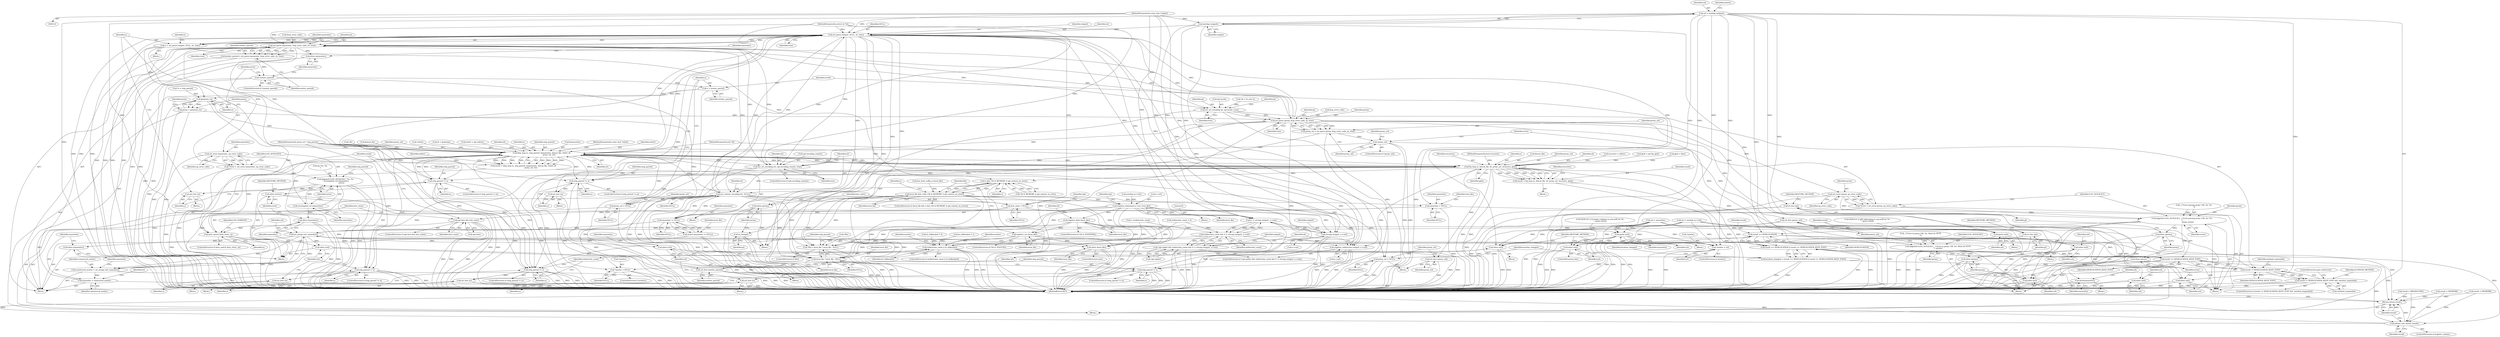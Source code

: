 digraph "1_savannah_e996e322ffd42aaa051602da182d03178d0f13e1_0@API" {
"1000176" [label="(Call,url = xstrdup (origurl))"];
"1000178" [label="(Call,xstrdup (origurl))"];
"1000116" [label="(MethodParameterIn,const char *origurl)"];
"1000258" [label="(Call,xfree (url))"];
"1000293" [label="(Call,xfree (url))"];
"1000410" [label="(Call,uri_merge (url, mynewloc))"];
"1000408" [label="(Call,construced_newloc = uri_merge (url, mynewloc))"];
"1000415" [label="(Call,mynewloc = construced_newloc)"];
"1000444" [label="(Call,url_parse (mynewloc, &up_error_code, iri, true))"];
"1000223" [label="(Call,set_uri_encoding (pi, opt.locale, true))"];
"1000236" [label="(Call,url_parse (proxy, &up_error_code, pi, true))"];
"1000234" [label="(Call,proxy_url = url_parse (proxy, &up_error_code, pi, true))"];
"1000243" [label="(Call,!proxy_url)"];
"1000291" [label="(Call,url_free (proxy_url))"];
"1000330" [label="(Call,http_loop (u, orig_parsed, &mynewloc, &local_file, refurl, dt,\n                          proxy_url, iri))"];
"1000328" [label="(Call,result = http_loop (u, orig_parsed, &mynewloc, &local_file, refurl, dt,\n                          proxy_url, iri))"];
"1000361" [label="(Call,ftp_loop (u, &local_file, dt, proxy_url, recursive, glob))"];
"1000359" [label="(Call,result = ftp_loop (u, &local_file, dt, proxy_url, recursive, glob))"];
"1000391" [label="(Call,result == NEWLOCATION)"];
"1000390" [label="(Call,result == NEWLOCATION || result == NEWLOCATION_KEEP_POST)"];
"1000388" [label="(Call,location_changed = (result == NEWLOCATION || result == NEWLOCATION_KEEP_POST))"];
"1000394" [label="(Call,result == NEWLOCATION_KEEP_POST)"];
"1000539" [label="(Call,result != NEWLOCATION_KEEP_POST)"];
"1000538" [label="(Call,result != NEWLOCATION_KEEP_POST && !method_suspended)"];
"1000706" [label="(Call,inform_exit_status (result))"];
"1000708" [label="(Return,return result;)"];
"1000383" [label="(Call,url_free (proxy_url))"];
"1000467" [label="(Call,orig_parsed != u)"];
"1000471" [label="(Call,url_free (u))"];
"1000507" [label="(Call,orig_parsed != u)"];
"1000511" [label="(Call,url_free (u))"];
"1000528" [label="(Call,orig_parsed != u)"];
"1000532" [label="(Call,url_free (u))"];
"1000567" [label="(Call,orig_parsed != u)"];
"1000571" [label="(Call,url_free (u))"];
"1000672" [label="(Call,orig_parsed != u)"];
"1000676" [label="(Call,url_free (u))"];
"1000609" [label="(Call,u && (*dt & RETROKF || opt.content_on_error))"];
"1000607" [label="(Call,local_file && u && (*dt & RETROKF || opt.content_on_error))"];
"1000620" [label="(Call,register_download (u->url, local_file))"];
"1000633" [label="(Call,0 != strcmp (origurl, u->url))"];
"1000631" [label="(Call,redirection_count && 0 != strcmp (origurl, u->url))"];
"1000626" [label="(Call,!opt.spider && redirection_count && 0 != strcmp (origurl, u->url))"];
"1000679" [label="(Call,redirection_count || iri_fallbacked)"];
"1000635" [label="(Call,strcmp (origurl, u->url))"];
"1000640" [label="(Call,register_redirection (origurl, u->url))"];
"1000650" [label="(Call,register_html (local_file))"];
"1000657" [label="(Call,register_css (local_file))"];
"1000661" [label="(Call,*file = local_file ? local_file : NULL)"];
"1000664" [label="(Call,local_file ? local_file : NULL)"];
"1000669" [label="(Call,xfree (local_file))"];
"1000429" [label="(Call,set_uri_encoding (iri, opt.encoding_remote, true))"];
"1000435" [label="(Call,set_content_encoding (iri, NULL))"];
"1000204" [label="(Call,mynewloc = NULL)"];
"1000403" [label="(Call,mynewloc != NULL)"];
"1000402" [label="(Call,assert (mynewloc != NULL))"];
"1000548" [label="(Call,xfree(mynewloc))"];
"1000209" [label="(Call,proxy_url = NULL)"];
"1000311" [label="(Call,hsts_store = NULL)"];
"1000315" [label="(Call,opt.hsts && hsts_store)"];
"1000322" [label="(Call,hsts_match (hsts_store, u))"];
"1000385" [label="(Call,proxy_url = NULL)"];
"1000575" [label="(Call,url_parse (origurl, NULL, iri, true))"];
"1000573" [label="(Call,u = url_parse (origurl, NULL, iri, true))"];
"1000214" [label="(Call,getproxy (u))"];
"1000212" [label="(Call,proxy = getproxy (u))"];
"1000696" [label="(Call,*newloc = NULL)"];
"1000249" [label="(Call,url_error (proxy, up_error_code))"];
"1000247" [label="(Call,*error = url_error (proxy, up_error_code))"];
"1000252" [label="(Call,logprintf (LOG_NOTQUIET, _(\"Error parsing proxy URL %s: %s.\n\"),\n                     proxy, error))"];
"1000260" [label="(Call,xfree (error))"];
"1000262" [label="(Call,xfree (proxy))"];
"1000264" [label="(Call,iri_free (pi))"];
"1000286" [label="(Call,logprintf (LOG_NOTQUIET, _(\"Error in proxy URL %s: Must be HTTP.\n\"), proxy))"];
"1000295" [label="(Call,xfree (proxy))"];
"1000297" [label="(Call,iri_free (pi))"];
"1000304" [label="(Call,iri_free(pi))"];
"1000306" [label="(Call,xfree (proxy))"];
"1000442" [label="(Call,newloc_parsed = url_parse (mynewloc, &up_error_code, iri, true))"];
"1000451" [label="(Call,!newloc_parsed)"];
"1000504" [label="(Call,url_free (newloc_parsed))"];
"1000534" [label="(Call,u = newloc_parsed)"];
"1000457" [label="(Call,url_error (mynewloc, up_error_code))"];
"1000455" [label="(Call,*error = url_error (mynewloc, up_error_code))"];
"1000460" [label="(Call,logprintf (LOG_NOTQUIET, \"%s: %s.\n\", escnonprint_uri (mynewloc),\n                     error))"];
"1000477" [label="(Call,xfree (error))"];
"1000463" [label="(Call,escnonprint_uri (mynewloc))"];
"1000475" [label="(Call,xfree (mynewloc))"];
"1000481" [label="(Call,xfree (mynewloc))"];
"1000413" [label="(Call,xfree (mynewloc))"];
"1000473" [label="(Call,xfree (url))"];
"1000513" [label="(Call,xfree (url))"];
"1000522" [label="(Call,xfree (url))"];
"1000586" [label="(Call,quote (url))"];
"1000588" [label="(Call,xfree (url))"];
"1000604" [label="(Call,quote (url))"];
"1000685" [label="(Call,*newloc = url)"];
"1000690" [label="(Call,xfree (url))"];
"1000700" [label="(Call,xfree (url))"];
"1000465" [label="(Identifier,error)"];
"1000124" [label="(Block,)"];
"1000629" [label="(Identifier,opt)"];
"1000359" [label="(Call,result = ftp_loop (u, &local_file, dt, proxy_url, recursive, glob))"];
"1000443" [label="(Identifier,newloc_parsed)"];
"1000367" [label="(Identifier,recursive)"];
"1000458" [label="(Identifier,mynewloc)"];
"1000166" [label="(Call,!dt)"];
"1000386" [label="(Identifier,proxy_url)"];
"1000335" [label="(Call,&local_file)"];
"1000604" [label="(Call,quote (url))"];
"1000442" [label="(Call,newloc_parsed = url_parse (mynewloc, &up_error_code, iri, true))"];
"1000510" [label="(Block,)"];
"1000690" [label="(Call,xfree (url))"];
"1000472" [label="(Identifier,u)"];
"1000548" [label="(Call,xfree(mynewloc))"];
"1000405" [label="(Identifier,NULL)"];
"1000456" [label="(Identifier,error)"];
"1000691" [label="(Identifier,url)"];
"1000470" [label="(Block,)"];
"1000664" [label="(Call,local_file ? local_file : NULL)"];
"1000683" [label="(ControlStructure,if (newloc))"];
"1000179" [label="(Identifier,origurl)"];
"1000339" [label="(Identifier,proxy_url)"];
"1000460" [label="(Call,logprintf (LOG_NOTQUIET, \"%s: %s.\n\", escnonprint_uri (mynewloc),\n                     error))"];
"1000361" [label="(Call,ftp_loop (u, &local_file, dt, proxy_url, recursive, glob))"];
"1000299" [label="(Identifier,RESTORE_METHOD)"];
"1000592" [label="(Call,xstrdup (u->url))"];
"1000253" [label="(Identifier,LOG_NOTQUIET)"];
"1000115" [label="(MethodParameterIn,struct url * orig_parsed)"];
"1000625" [label="(ControlStructure,if (!opt.spider && redirection_count && 0 != strcmp (origurl, u->url)))"];
"1000429" [label="(Call,set_uri_encoding (iri, opt.encoding_remote, true))"];
"1000699" [label="(Identifier,NULL)"];
"1000259" [label="(Identifier,url)"];
"1000577" [label="(Identifier,NULL)"];
"1000387" [label="(Identifier,NULL)"];
"1000306" [label="(Call,xfree (proxy))"];
"1000326" [label="(Identifier,LOG_VERBOSE)"];
"1000242" [label="(ControlStructure,if (!proxy_url))"];
"1000228" [label="(Identifier,true)"];
"1000635" [label="(Call,strcmp (origurl, u->url))"];
"1000412" [label="(Identifier,mynewloc)"];
"1000396" [label="(Identifier,NEWLOCATION_KEEP_POST)"];
"1000549" [label="(Identifier,mynewloc)"];
"1000459" [label="(Identifier,up_error_code)"];
"1000532" [label="(Call,url_free (u))"];
"1000455" [label="(Call,*error = url_error (mynewloc, up_error_code))"];
"1000636" [label="(Identifier,origurl)"];
"1000709" [label="(Identifier,result)"];
"1000627" [label="(Call,!opt.spider)"];
"1000435" [label="(Call,set_content_encoding (iri, NULL))"];
"1000695" [label="(Identifier,newloc)"];
"1000315" [label="(Call,opt.hsts && hsts_store)"];
"1000344" [label="(Identifier,oldrec)"];
"1000266" [label="(Identifier,RESTORE_METHOD)"];
"1000234" [label="(Call,proxy_url = url_parse (proxy, &up_error_code, pi, true))"];
"1000531" [label="(Block,)"];
"1000666" [label="(Identifier,local_file)"];
"1000407" [label="(Identifier,local_file)"];
"1000121" [label="(MethodParameterIn,bool recursive)"];
"1000607" [label="(Call,local_file && u && (*dt & RETROKF || opt.content_on_error))"];
"1000538" [label="(Call,result != NEWLOCATION_KEEP_POST && !method_suspended)"];
"1000293" [label="(Call,xfree (url))"];
"1000467" [label="(Call,orig_parsed != u)"];
"1000394" [label="(Call,result == NEWLOCATION_KEEP_POST)"];
"1000193" [label="(Call,!refurl)"];
"1000471" [label="(Call,url_free (u))"];
"1000414" [label="(Identifier,mynewloc)"];
"1000696" [label="(Call,*newloc = NULL)"];
"1000321" [label="(ControlStructure,if (hsts_match (hsts_store, u)))"];
"1000469" [label="(Identifier,u)"];
"1000218" [label="(Block,)"];
"1000210" [label="(Identifier,proxy_url)"];
"1000648" [label="(Identifier,dt)"];
"1000622" [label="(Identifier,u)"];
"1000686" [label="(Call,*newloc)"];
"1000707" [label="(Identifier,result)"];
"1000311" [label="(Call,hsts_store = NULL)"];
"1000205" [label="(Identifier,mynewloc)"];
"1000236" [label="(Call,url_parse (proxy, &up_error_code, pi, true))"];
"1000674" [label="(Identifier,u)"];
"1000528" [label="(Call,orig_parsed != u)"];
"1000425" [label="(ControlStructure,if (opt.encoding_remote))"];
"1000206" [label="(Identifier,NULL)"];
"1000243" [label="(Call,!proxy_url)"];
"1000702" [label="(Identifier,RESTORE_METHOD)"];
"1000317" [label="(Identifier,opt)"];
"1000462" [label="(Literal,\"%s: %s.\n\")"];
"1000136" [label="(Call,*u = orig_parsed)"];
"1000533" [label="(Identifier,u)"];
"1000224" [label="(Identifier,pi)"];
"1000576" [label="(Identifier,origurl)"];
"1000275" [label="(Identifier,proxy_url)"];
"1000491" [label="(Call,++redirection_count)"];
"1000523" [label="(Identifier,url)"];
"1000651" [label="(Identifier,local_file)"];
"1000420" [label="(Identifier,iri)"];
"1000463" [label="(Call,escnonprint_uri (mynewloc))"];
"1000642" [label="(Call,u->url)"];
"1000484" [label="(Identifier,mynewloc)"];
"1000257" [label="(Identifier,error)"];
"1000567" [label="(Call,orig_parsed != u)"];
"1000250" [label="(Identifier,proxy)"];
"1000129" [label="(Call,iri_fallbacked = 0)"];
"1000704" [label="(ControlStructure,if (register_status))"];
"1000473" [label="(Call,xfree (url))"];
"1000624" [label="(Identifier,local_file)"];
"1000362" [label="(Identifier,u)"];
"1000434" [label="(Identifier,true)"];
"1000404" [label="(Identifier,mynewloc)"];
"1000322" [label="(Call,hsts_match (hsts_store, u))"];
"1000570" [label="(Block,)"];
"1000116" [label="(MethodParameterIn,const char *origurl)"];
"1000258" [label="(Call,xfree (url))"];
"1000330" [label="(Call,http_loop (u, orig_parsed, &mynewloc, &local_file, refurl, dt,\n                          proxy_url, iri))"];
"1000496" [label="(Block,)"];
"1000541" [label="(Identifier,NEWLOCATION_KEEP_POST)"];
"1000542" [label="(Call,!method_suspended)"];
"1000261" [label="(Identifier,error)"];
"1000120" [label="(MethodParameterIn,int *dt)"];
"1000537" [label="(ControlStructure,if (result != NEWLOCATION_KEEP_POST && !method_suspended))"];
"1000415" [label="(Call,mynewloc = construced_newloc)"];
"1000588" [label="(Call,xfree (url))"];
"1000384" [label="(Identifier,proxy_url)"];
"1000235" [label="(Identifier,proxy_url)"];
"1000530" [label="(Identifier,u)"];
"1000543" [label="(Identifier,method_suspended)"];
"1000448" [label="(Identifier,iri)"];
"1000444" [label="(Call,url_parse (mynewloc, &up_error_code, iri, true))"];
"1000634" [label="(Literal,0)"];
"1000451" [label="(Call,!newloc_parsed)"];
"1000655" [label="(Identifier,dt)"];
"1000169" [label="(Call,dt = &dummy)"];
"1000440" [label="(Identifier,iri)"];
"1000254" [label="(Call,_(\"Error parsing proxy URL %s: %s.\n\"))"];
"1000535" [label="(Identifier,u)"];
"1000291" [label="(Call,url_free (proxy_url))"];
"1000641" [label="(Identifier,origurl)"];
"1000195" [label="(Call,refurl = opt.referer)"];
"1000383" [label="(Call,url_free (proxy_url))"];
"1000569" [label="(Identifier,u)"];
"1000211" [label="(Identifier,NULL)"];
"1000587" [label="(Identifier,url)"];
"1000468" [label="(Identifier,orig_parsed)"];
"1000363" [label="(Call,&local_file)"];
"1000658" [label="(Identifier,local_file)"];
"1000146" [label="(Call,redirection_count = 0)"];
"1000516" [label="(Identifier,mynewloc)"];
"1000667" [label="(Identifier,NULL)"];
"1000223" [label="(Call,set_uri_encoding (pi, opt.locale, true))"];
"1000665" [label="(Identifier,local_file)"];
"1000591" [label="(Identifier,url)"];
"1000512" [label="(Identifier,u)"];
"1000338" [label="(Identifier,dt)"];
"1000464" [label="(Identifier,mynewloc)"];
"1000575" [label="(Call,url_parse (origurl, NULL, iri, true))"];
"1000477" [label="(Call,xfree (error))"];
"1000589" [label="(Identifier,url)"];
"1000584" [label="(Block,)"];
"1000389" [label="(Identifier,location_changed)"];
"1000608" [label="(Identifier,local_file)"];
"1000581" [label="(Identifier,u)"];
"1000390" [label="(Call,result == NEWLOCATION || result == NEWLOCATION_KEEP_POST)"];
"1000296" [label="(Identifier,proxy)"];
"1000508" [label="(Identifier,orig_parsed)"];
"1000251" [label="(Identifier,up_error_code)"];
"1000256" [label="(Identifier,proxy)"];
"1000408" [label="(Call,construced_newloc = uri_merge (url, mynewloc))"];
"1000178" [label="(Call,xstrdup (origurl))"];
"1000402" [label="(Call,assert (mynewloc != NULL))"];
"1000566" [label="(ControlStructure,if (orig_parsed != u))"];
"1000249" [label="(Call,url_error (proxy, up_error_code))"];
"1000466" [label="(ControlStructure,if (orig_parsed != u))"];
"1000413" [label="(Call,xfree (mynewloc))"];
"1000215" [label="(Identifier,u)"];
"1000331" [label="(Identifier,u)"];
"1000340" [label="(Identifier,iri)"];
"1000631" [label="(Call,redirection_count && 0 != strcmp (origurl, u->url))"];
"1000504" [label="(Call,url_free (newloc_parsed))"];
"1000398" [label="(Identifier,location_changed)"];
"1000307" [label="(Identifier,proxy)"];
"1000481" [label="(Call,xfree (mynewloc))"];
"1000637" [label="(Call,u->url)"];
"1000697" [label="(Call,*newloc)"];
"1000403" [label="(Call,mynewloc != NULL)"];
"1000527" [label="(ControlStructure,if (orig_parsed != u))"];
"1000241" [label="(Identifier,true)"];
"1000388" [label="(Call,location_changed = (result == NEWLOCATION || result == NEWLOCATION_KEEP_POST))"];
"1000660" [label="(Identifier,file)"];
"1000668" [label="(ControlStructure,else)"];
"1000645" [label="(ControlStructure,if (*dt & TEXTHTML))"];
"1000544" [label="(Identifier,SUSPEND_METHOD)"];
"1000507" [label="(Call,orig_parsed != u)"];
"1000573" [label="(Call,u = url_parse (origurl, NULL, iri, true))"];
"1000536" [label="(Identifier,newloc_parsed)"];
"1000547" [label="(Block,)"];
"1000332" [label="(Identifier,orig_parsed)"];
"1000260" [label="(Call,xfree (error))"];
"1000225" [label="(Call,opt.locale)"];
"1000700" [label="(Call,xfree (url))"];
"1000679" [label="(Call,redirection_count || iri_fallbacked)"];
"1000596" [label="(Call,iri_fallbacked = 1)"];
"1000678" [label="(ControlStructure,if (redirection_count || iri_fallbacked))"];
"1000366" [label="(Identifier,proxy_url)"];
"1000329" [label="(Identifier,result)"];
"1000324" [label="(Identifier,u)"];
"1000568" [label="(Identifier,orig_parsed)"];
"1000632" [label="(Identifier,redirection_count)"];
"1000333" [label="(Call,&mynewloc)"];
"1000119" [label="(MethodParameterIn,const char *refurl)"];
"1000659" [label="(ControlStructure,if (file))"];
"1000672" [label="(Call,orig_parsed != u)"];
"1000382" [label="(Block,)"];
"1000437" [label="(Identifier,NULL)"];
"1000511" [label="(Call,url_free (u))"];
"1000393" [label="(Identifier,NEWLOCATION)"];
"1000474" [label="(Identifier,url)"];
"1000263" [label="(Identifier,proxy)"];
"1000285" [label="(Block,)"];
"1000476" [label="(Identifier,mynewloc)"];
"1000411" [label="(Identifier,url)"];
"1000525" [label="(Identifier,url)"];
"1000583" [label="(Call,DEBUGP ((\"[IRI fallbacking to non-utf8 for %s\n\", quote (url))))"];
"1000240" [label="(Identifier,pi)"];
"1000606" [label="(ControlStructure,if (local_file && u && (*dt & RETROKF || opt.content_on_error)))"];
"1000475" [label="(Call,xfree (mynewloc))"];
"1000176" [label="(Call,url = xstrdup (origurl))"];
"1000478" [label="(Identifier,error)"];
"1000431" [label="(Call,opt.encoding_remote)"];
"1000290" [label="(Identifier,proxy)"];
"1000650" [label="(Call,register_html (local_file))"];
"1000518" [label="(Call,result = WRONGCODE)"];
"1000479" [label="(Identifier,RESTORE_METHOD)"];
"1000238" [label="(Call,&up_error_code)"];
"1000661" [label="(Call,*file = local_file ? local_file : NULL)"];
"1000304" [label="(Call,iri_free(pi))"];
"1000545" [label="(ControlStructure,goto redirected;)"];
"1000365" [label="(Identifier,dt)"];
"1000122" [label="(MethodParameterIn,struct iri *iri)"];
"1000602" [label="(Block,)"];
"1000684" [label="(Identifier,newloc)"];
"1000294" [label="(Identifier,url)"];
"1000288" [label="(Call,_(\"Error in proxy URL %s: Must be HTTP.\n\"))"];
"1000529" [label="(Identifier,orig_parsed)"];
"1000610" [label="(Identifier,u)"];
"1000220" [label="(Call,*pi = iri_new ())"];
"1000313" [label="(Identifier,NULL)"];
"1000368" [label="(Identifier,glob)"];
"1000640" [label="(Call,register_redirection (origurl, u->url))"];
"1000453" [label="(Block,)"];
"1000214" [label="(Call,getproxy (u))"];
"1000328" [label="(Call,result = http_loop (u, orig_parsed, &mynewloc, &local_file, refurl, dt,\n                          proxy_url, iri))"];
"1000621" [label="(Call,u->url)"];
"1000430" [label="(Identifier,iri)"];
"1000701" [label="(Identifier,url)"];
"1000360" [label="(Identifier,result)"];
"1000673" [label="(Identifier,orig_parsed)"];
"1000652" [label="(ControlStructure,if (*dt & TEXTCSS))"];
"1000657" [label="(Call,register_css (local_file))"];
"1000204" [label="(Call,mynewloc = NULL)"];
"1000177" [label="(Identifier,url)"];
"1000385" [label="(Call,proxy_url = NULL)"];
"1000694" [label="(ControlStructure,if (newloc))"];
"1000252" [label="(Call,logprintf (LOG_NOTQUIET, _(\"Error parsing proxy URL %s: %s.\n\"),\n                     proxy, error))"];
"1000706" [label="(Call,inform_exit_status (result))"];
"1000416" [label="(Identifier,mynewloc)"];
"1000685" [label="(Call,*newloc = url)"];
"1000264" [label="(Call,iri_free (pi))"];
"1000693" [label="(Block,)"];
"1000399" [label="(Block,)"];
"1000417" [label="(Identifier,construced_newloc)"];
"1000369" [label="(Call,recursive = oldrec)"];
"1000609" [label="(Call,u && (*dt & RETROKF || opt.content_on_error))"];
"1000689" [label="(ControlStructure,else)"];
"1000710" [label="(MethodReturn,RET)"];
"1000213" [label="(Identifier,proxy)"];
"1000675" [label="(Block,)"];
"1000676" [label="(Call,url_free (u))"];
"1000298" [label="(Identifier,pi)"];
"1000297" [label="(Call,iri_free (pi))"];
"1000312" [label="(Identifier,hsts_store)"];
"1000450" [label="(ControlStructure,if (!newloc_parsed))"];
"1000506" [label="(ControlStructure,if (orig_parsed != u))"];
"1000181" [label="(Identifier,newloc)"];
"1000316" [label="(Call,opt.hsts)"];
"1000662" [label="(Call,*file)"];
"1000209" [label="(Call,proxy_url = NULL)"];
"1000560" [label="(Block,)"];
"1000681" [label="(Identifier,iri_fallbacked)"];
"1000669" [label="(Call,xfree (local_file))"];
"1000265" [label="(Identifier,pi)"];
"1000671" [label="(ControlStructure,if (orig_parsed != u))"];
"1000524" [label="(Call,url = mynewloc)"];
"1000286" [label="(Call,logprintf (LOG_NOTQUIET, _(\"Error in proxy URL %s: Must be HTTP.\n\"), proxy))"];
"1000513" [label="(Call,xfree (url))"];
"1000212" [label="(Call,proxy = getproxy (u))"];
"1000677" [label="(Identifier,u)"];
"1000505" [label="(Identifier,newloc_parsed)"];
"1000217" [label="(Identifier,proxy)"];
"1000392" [label="(Identifier,result)"];
"1000341" [label="(Block,)"];
"1000410" [label="(Call,uri_merge (url, mynewloc))"];
"1000571" [label="(Call,url_free (u))"];
"1000555" [label="(Identifier,dt)"];
"1000579" [label="(Identifier,true)"];
"1000323" [label="(Identifier,hsts_store)"];
"1000245" [label="(Block,)"];
"1000446" [label="(Call,&up_error_code)"];
"1000300" [label="(Call,result = PROXERR)"];
"1000287" [label="(Identifier,LOG_NOTQUIET)"];
"1000305" [label="(Identifier,pi)"];
"1000586" [label="(Call,quote (url))"];
"1000582" [label="(Block,)"];
"1000540" [label="(Identifier,result)"];
"1000267" [label="(Call,result = PROXERR)"];
"1000452" [label="(Identifier,newloc_parsed)"];
"1000409" [label="(Identifier,construced_newloc)"];
"1000461" [label="(Identifier,LOG_NOTQUIET)"];
"1000626" [label="(Call,!opt.spider && redirection_count && 0 != strcmp (origurl, u->url))"];
"1000309" [label="(Block,)"];
"1000314" [label="(ControlStructure,if (opt.hsts && hsts_store))"];
"1000337" [label="(Identifier,refurl)"];
"1000534" [label="(Call,u = newloc_parsed)"];
"1000292" [label="(Identifier,proxy_url)"];
"1000620" [label="(Call,register_download (u->url, local_file))"];
"1000248" [label="(Identifier,error)"];
"1000374" [label="(Call,has_html_suffix_p (local_file))"];
"1000244" [label="(Identifier,proxy_url)"];
"1000619" [label="(Block,)"];
"1000522" [label="(Call,xfree (url))"];
"1000539" [label="(Call,result != NEWLOCATION_KEEP_POST)"];
"1000445" [label="(Identifier,mynewloc)"];
"1000633" [label="(Call,0 != strcmp (origurl, u->url))"];
"1000574" [label="(Identifier,u)"];
"1000572" [label="(Identifier,u)"];
"1000449" [label="(Identifier,true)"];
"1000590" [label="(Call,url = xstrdup (u->url))"];
"1000391" [label="(Call,result == NEWLOCATION)"];
"1000347" [label="(Call,glob = opt.ftp_glob)"];
"1000262" [label="(Call,xfree (proxy))"];
"1000605" [label="(Identifier,url)"];
"1000670" [label="(Identifier,local_file)"];
"1000436" [label="(Identifier,iri)"];
"1000509" [label="(Identifier,u)"];
"1000295" [label="(Call,xfree (proxy))"];
"1000247" [label="(Call,*error = url_error (proxy, up_error_code))"];
"1000708" [label="(Return,return result;)"];
"1000514" [label="(Identifier,url)"];
"1000578" [label="(Identifier,iri)"];
"1000395" [label="(Identifier,result)"];
"1000457" [label="(Call,url_error (mynewloc, up_error_code))"];
"1000601" [label="(Call,DEBUGP ((\"[Couldn't fallback to non-utf8 for %s\n\", quote (url))))"];
"1000680" [label="(Identifier,redirection_count)"];
"1000611" [label="(Call,*dt & RETROKF || opt.content_on_error)"];
"1000370" [label="(Identifier,recursive)"];
"1000356" [label="(Call,glob = false)"];
"1000231" [label="(Identifier,pi)"];
"1000237" [label="(Identifier,proxy)"];
"1000319" [label="(Identifier,hsts_store)"];
"1000482" [label="(Identifier,mynewloc)"];
"1000208" [label="(Identifier,local_file)"];
"1000688" [label="(Identifier,url)"];
"1000176" -> "1000124"  [label="AST: "];
"1000176" -> "1000178"  [label="CFG: "];
"1000177" -> "1000176"  [label="AST: "];
"1000178" -> "1000176"  [label="AST: "];
"1000181" -> "1000176"  [label="CFG: "];
"1000176" -> "1000710"  [label="DDG: "];
"1000178" -> "1000176"  [label="DDG: "];
"1000176" -> "1000258"  [label="DDG: "];
"1000176" -> "1000293"  [label="DDG: "];
"1000176" -> "1000410"  [label="DDG: "];
"1000176" -> "1000586"  [label="DDG: "];
"1000176" -> "1000604"  [label="DDG: "];
"1000176" -> "1000685"  [label="DDG: "];
"1000176" -> "1000690"  [label="DDG: "];
"1000176" -> "1000700"  [label="DDG: "];
"1000178" -> "1000179"  [label="CFG: "];
"1000179" -> "1000178"  [label="AST: "];
"1000178" -> "1000710"  [label="DDG: "];
"1000116" -> "1000178"  [label="DDG: "];
"1000178" -> "1000575"  [label="DDG: "];
"1000178" -> "1000633"  [label="DDG: "];
"1000178" -> "1000635"  [label="DDG: "];
"1000178" -> "1000640"  [label="DDG: "];
"1000116" -> "1000114"  [label="AST: "];
"1000116" -> "1000710"  [label="DDG: "];
"1000116" -> "1000575"  [label="DDG: "];
"1000116" -> "1000633"  [label="DDG: "];
"1000116" -> "1000635"  [label="DDG: "];
"1000116" -> "1000640"  [label="DDG: "];
"1000258" -> "1000245"  [label="AST: "];
"1000258" -> "1000259"  [label="CFG: "];
"1000259" -> "1000258"  [label="AST: "];
"1000261" -> "1000258"  [label="CFG: "];
"1000258" -> "1000710"  [label="DDG: "];
"1000258" -> "1000710"  [label="DDG: "];
"1000524" -> "1000258"  [label="DDG: "];
"1000590" -> "1000258"  [label="DDG: "];
"1000293" -> "1000285"  [label="AST: "];
"1000293" -> "1000294"  [label="CFG: "];
"1000294" -> "1000293"  [label="AST: "];
"1000296" -> "1000293"  [label="CFG: "];
"1000293" -> "1000710"  [label="DDG: "];
"1000293" -> "1000710"  [label="DDG: "];
"1000524" -> "1000293"  [label="DDG: "];
"1000590" -> "1000293"  [label="DDG: "];
"1000410" -> "1000408"  [label="AST: "];
"1000410" -> "1000412"  [label="CFG: "];
"1000411" -> "1000410"  [label="AST: "];
"1000412" -> "1000410"  [label="AST: "];
"1000408" -> "1000410"  [label="CFG: "];
"1000410" -> "1000408"  [label="DDG: "];
"1000410" -> "1000408"  [label="DDG: "];
"1000524" -> "1000410"  [label="DDG: "];
"1000590" -> "1000410"  [label="DDG: "];
"1000403" -> "1000410"  [label="DDG: "];
"1000410" -> "1000413"  [label="DDG: "];
"1000410" -> "1000473"  [label="DDG: "];
"1000410" -> "1000513"  [label="DDG: "];
"1000410" -> "1000522"  [label="DDG: "];
"1000408" -> "1000399"  [label="AST: "];
"1000409" -> "1000408"  [label="AST: "];
"1000414" -> "1000408"  [label="CFG: "];
"1000408" -> "1000710"  [label="DDG: "];
"1000408" -> "1000415"  [label="DDG: "];
"1000415" -> "1000399"  [label="AST: "];
"1000415" -> "1000417"  [label="CFG: "];
"1000416" -> "1000415"  [label="AST: "];
"1000417" -> "1000415"  [label="AST: "];
"1000420" -> "1000415"  [label="CFG: "];
"1000415" -> "1000710"  [label="DDG: "];
"1000415" -> "1000444"  [label="DDG: "];
"1000444" -> "1000442"  [label="AST: "];
"1000444" -> "1000449"  [label="CFG: "];
"1000445" -> "1000444"  [label="AST: "];
"1000446" -> "1000444"  [label="AST: "];
"1000448" -> "1000444"  [label="AST: "];
"1000449" -> "1000444"  [label="AST: "];
"1000442" -> "1000444"  [label="CFG: "];
"1000444" -> "1000710"  [label="DDG: "];
"1000444" -> "1000710"  [label="DDG: "];
"1000444" -> "1000710"  [label="DDG: "];
"1000444" -> "1000223"  [label="DDG: "];
"1000444" -> "1000236"  [label="DDG: "];
"1000444" -> "1000330"  [label="DDG: "];
"1000444" -> "1000429"  [label="DDG: "];
"1000444" -> "1000442"  [label="DDG: "];
"1000444" -> "1000442"  [label="DDG: "];
"1000444" -> "1000442"  [label="DDG: "];
"1000444" -> "1000442"  [label="DDG: "];
"1000236" -> "1000444"  [label="DDG: "];
"1000236" -> "1000444"  [label="DDG: "];
"1000435" -> "1000444"  [label="DDG: "];
"1000122" -> "1000444"  [label="DDG: "];
"1000575" -> "1000444"  [label="DDG: "];
"1000429" -> "1000444"  [label="DDG: "];
"1000444" -> "1000457"  [label="DDG: "];
"1000444" -> "1000481"  [label="DDG: "];
"1000444" -> "1000575"  [label="DDG: "];
"1000223" -> "1000218"  [label="AST: "];
"1000223" -> "1000228"  [label="CFG: "];
"1000224" -> "1000223"  [label="AST: "];
"1000225" -> "1000223"  [label="AST: "];
"1000228" -> "1000223"  [label="AST: "];
"1000231" -> "1000223"  [label="CFG: "];
"1000223" -> "1000710"  [label="DDG: "];
"1000223" -> "1000710"  [label="DDG: "];
"1000220" -> "1000223"  [label="DDG: "];
"1000575" -> "1000223"  [label="DDG: "];
"1000223" -> "1000236"  [label="DDG: "];
"1000223" -> "1000236"  [label="DDG: "];
"1000236" -> "1000234"  [label="AST: "];
"1000236" -> "1000241"  [label="CFG: "];
"1000237" -> "1000236"  [label="AST: "];
"1000238" -> "1000236"  [label="AST: "];
"1000240" -> "1000236"  [label="AST: "];
"1000241" -> "1000236"  [label="AST: "];
"1000234" -> "1000236"  [label="CFG: "];
"1000236" -> "1000710"  [label="DDG: "];
"1000236" -> "1000710"  [label="DDG: "];
"1000236" -> "1000234"  [label="DDG: "];
"1000236" -> "1000234"  [label="DDG: "];
"1000236" -> "1000234"  [label="DDG: "];
"1000236" -> "1000234"  [label="DDG: "];
"1000212" -> "1000236"  [label="DDG: "];
"1000236" -> "1000249"  [label="DDG: "];
"1000236" -> "1000264"  [label="DDG: "];
"1000236" -> "1000286"  [label="DDG: "];
"1000236" -> "1000297"  [label="DDG: "];
"1000236" -> "1000304"  [label="DDG: "];
"1000236" -> "1000306"  [label="DDG: "];
"1000236" -> "1000429"  [label="DDG: "];
"1000236" -> "1000575"  [label="DDG: "];
"1000234" -> "1000218"  [label="AST: "];
"1000235" -> "1000234"  [label="AST: "];
"1000244" -> "1000234"  [label="CFG: "];
"1000234" -> "1000710"  [label="DDG: "];
"1000234" -> "1000243"  [label="DDG: "];
"1000243" -> "1000242"  [label="AST: "];
"1000243" -> "1000244"  [label="CFG: "];
"1000244" -> "1000243"  [label="AST: "];
"1000248" -> "1000243"  [label="CFG: "];
"1000275" -> "1000243"  [label="CFG: "];
"1000243" -> "1000710"  [label="DDG: "];
"1000243" -> "1000710"  [label="DDG: "];
"1000243" -> "1000291"  [label="DDG: "];
"1000243" -> "1000330"  [label="DDG: "];
"1000291" -> "1000285"  [label="AST: "];
"1000291" -> "1000292"  [label="CFG: "];
"1000292" -> "1000291"  [label="AST: "];
"1000294" -> "1000291"  [label="CFG: "];
"1000291" -> "1000710"  [label="DDG: "];
"1000291" -> "1000710"  [label="DDG: "];
"1000330" -> "1000328"  [label="AST: "];
"1000330" -> "1000340"  [label="CFG: "];
"1000331" -> "1000330"  [label="AST: "];
"1000332" -> "1000330"  [label="AST: "];
"1000333" -> "1000330"  [label="AST: "];
"1000335" -> "1000330"  [label="AST: "];
"1000337" -> "1000330"  [label="AST: "];
"1000338" -> "1000330"  [label="AST: "];
"1000339" -> "1000330"  [label="AST: "];
"1000340" -> "1000330"  [label="AST: "];
"1000328" -> "1000330"  [label="CFG: "];
"1000330" -> "1000710"  [label="DDG: "];
"1000330" -> "1000710"  [label="DDG: "];
"1000330" -> "1000710"  [label="DDG: "];
"1000330" -> "1000328"  [label="DDG: "];
"1000330" -> "1000328"  [label="DDG: "];
"1000330" -> "1000328"  [label="DDG: "];
"1000330" -> "1000328"  [label="DDG: "];
"1000330" -> "1000328"  [label="DDG: "];
"1000330" -> "1000328"  [label="DDG: "];
"1000330" -> "1000328"  [label="DDG: "];
"1000330" -> "1000328"  [label="DDG: "];
"1000322" -> "1000330"  [label="DDG: "];
"1000214" -> "1000330"  [label="DDG: "];
"1000567" -> "1000330"  [label="DDG: "];
"1000528" -> "1000330"  [label="DDG: "];
"1000115" -> "1000330"  [label="DDG: "];
"1000361" -> "1000330"  [label="DDG: "];
"1000361" -> "1000330"  [label="DDG: "];
"1000193" -> "1000330"  [label="DDG: "];
"1000195" -> "1000330"  [label="DDG: "];
"1000119" -> "1000330"  [label="DDG: "];
"1000166" -> "1000330"  [label="DDG: "];
"1000169" -> "1000330"  [label="DDG: "];
"1000120" -> "1000330"  [label="DDG: "];
"1000209" -> "1000330"  [label="DDG: "];
"1000575" -> "1000330"  [label="DDG: "];
"1000122" -> "1000330"  [label="DDG: "];
"1000330" -> "1000361"  [label="DDG: "];
"1000330" -> "1000361"  [label="DDG: "];
"1000330" -> "1000361"  [label="DDG: "];
"1000330" -> "1000361"  [label="DDG: "];
"1000330" -> "1000429"  [label="DDG: "];
"1000330" -> "1000435"  [label="DDG: "];
"1000330" -> "1000467"  [label="DDG: "];
"1000330" -> "1000507"  [label="DDG: "];
"1000330" -> "1000528"  [label="DDG: "];
"1000330" -> "1000567"  [label="DDG: "];
"1000330" -> "1000575"  [label="DDG: "];
"1000330" -> "1000672"  [label="DDG: "];
"1000328" -> "1000309"  [label="AST: "];
"1000329" -> "1000328"  [label="AST: "];
"1000344" -> "1000328"  [label="CFG: "];
"1000328" -> "1000710"  [label="DDG: "];
"1000361" -> "1000359"  [label="AST: "];
"1000361" -> "1000368"  [label="CFG: "];
"1000362" -> "1000361"  [label="AST: "];
"1000363" -> "1000361"  [label="AST: "];
"1000365" -> "1000361"  [label="AST: "];
"1000366" -> "1000361"  [label="AST: "];
"1000367" -> "1000361"  [label="AST: "];
"1000368" -> "1000361"  [label="AST: "];
"1000359" -> "1000361"  [label="CFG: "];
"1000361" -> "1000710"  [label="DDG: "];
"1000361" -> "1000710"  [label="DDG: "];
"1000361" -> "1000710"  [label="DDG: "];
"1000361" -> "1000710"  [label="DDG: "];
"1000361" -> "1000359"  [label="DDG: "];
"1000361" -> "1000359"  [label="DDG: "];
"1000361" -> "1000359"  [label="DDG: "];
"1000361" -> "1000359"  [label="DDG: "];
"1000361" -> "1000359"  [label="DDG: "];
"1000361" -> "1000359"  [label="DDG: "];
"1000120" -> "1000361"  [label="DDG: "];
"1000121" -> "1000361"  [label="DDG: "];
"1000369" -> "1000361"  [label="DDG: "];
"1000356" -> "1000361"  [label="DDG: "];
"1000347" -> "1000361"  [label="DDG: "];
"1000361" -> "1000383"  [label="DDG: "];
"1000361" -> "1000467"  [label="DDG: "];
"1000361" -> "1000507"  [label="DDG: "];
"1000361" -> "1000528"  [label="DDG: "];
"1000361" -> "1000567"  [label="DDG: "];
"1000361" -> "1000609"  [label="DDG: "];
"1000361" -> "1000672"  [label="DDG: "];
"1000359" -> "1000341"  [label="AST: "];
"1000360" -> "1000359"  [label="AST: "];
"1000370" -> "1000359"  [label="CFG: "];
"1000359" -> "1000710"  [label="DDG: "];
"1000359" -> "1000391"  [label="DDG: "];
"1000391" -> "1000390"  [label="AST: "];
"1000391" -> "1000393"  [label="CFG: "];
"1000392" -> "1000391"  [label="AST: "];
"1000393" -> "1000391"  [label="AST: "];
"1000395" -> "1000391"  [label="CFG: "];
"1000390" -> "1000391"  [label="CFG: "];
"1000391" -> "1000710"  [label="DDG: "];
"1000391" -> "1000710"  [label="DDG: "];
"1000391" -> "1000390"  [label="DDG: "];
"1000391" -> "1000390"  [label="DDG: "];
"1000391" -> "1000394"  [label="DDG: "];
"1000391" -> "1000539"  [label="DDG: "];
"1000391" -> "1000706"  [label="DDG: "];
"1000391" -> "1000708"  [label="DDG: "];
"1000390" -> "1000388"  [label="AST: "];
"1000390" -> "1000394"  [label="CFG: "];
"1000394" -> "1000390"  [label="AST: "];
"1000388" -> "1000390"  [label="CFG: "];
"1000390" -> "1000710"  [label="DDG: "];
"1000390" -> "1000710"  [label="DDG: "];
"1000390" -> "1000388"  [label="DDG: "];
"1000390" -> "1000388"  [label="DDG: "];
"1000394" -> "1000390"  [label="DDG: "];
"1000394" -> "1000390"  [label="DDG: "];
"1000388" -> "1000124"  [label="AST: "];
"1000389" -> "1000388"  [label="AST: "];
"1000398" -> "1000388"  [label="CFG: "];
"1000388" -> "1000710"  [label="DDG: "];
"1000388" -> "1000710"  [label="DDG: "];
"1000394" -> "1000396"  [label="CFG: "];
"1000395" -> "1000394"  [label="AST: "];
"1000396" -> "1000394"  [label="AST: "];
"1000394" -> "1000710"  [label="DDG: "];
"1000394" -> "1000710"  [label="DDG: "];
"1000539" -> "1000394"  [label="DDG: "];
"1000394" -> "1000539"  [label="DDG: "];
"1000394" -> "1000539"  [label="DDG: "];
"1000394" -> "1000706"  [label="DDG: "];
"1000394" -> "1000708"  [label="DDG: "];
"1000539" -> "1000538"  [label="AST: "];
"1000539" -> "1000541"  [label="CFG: "];
"1000540" -> "1000539"  [label="AST: "];
"1000541" -> "1000539"  [label="AST: "];
"1000543" -> "1000539"  [label="CFG: "];
"1000538" -> "1000539"  [label="CFG: "];
"1000539" -> "1000710"  [label="DDG: "];
"1000539" -> "1000538"  [label="DDG: "];
"1000539" -> "1000538"  [label="DDG: "];
"1000538" -> "1000537"  [label="AST: "];
"1000538" -> "1000542"  [label="CFG: "];
"1000542" -> "1000538"  [label="AST: "];
"1000544" -> "1000538"  [label="CFG: "];
"1000545" -> "1000538"  [label="CFG: "];
"1000538" -> "1000710"  [label="DDG: "];
"1000538" -> "1000710"  [label="DDG: "];
"1000538" -> "1000710"  [label="DDG: "];
"1000542" -> "1000538"  [label="DDG: "];
"1000706" -> "1000704"  [label="AST: "];
"1000706" -> "1000707"  [label="CFG: "];
"1000707" -> "1000706"  [label="AST: "];
"1000709" -> "1000706"  [label="CFG: "];
"1000706" -> "1000710"  [label="DDG: "];
"1000706" -> "1000710"  [label="DDG: "];
"1000300" -> "1000706"  [label="DDG: "];
"1000267" -> "1000706"  [label="DDG: "];
"1000518" -> "1000706"  [label="DDG: "];
"1000706" -> "1000708"  [label="DDG: "];
"1000708" -> "1000124"  [label="AST: "];
"1000708" -> "1000709"  [label="CFG: "];
"1000709" -> "1000708"  [label="AST: "];
"1000710" -> "1000708"  [label="CFG: "];
"1000708" -> "1000710"  [label="DDG: "];
"1000709" -> "1000708"  [label="DDG: "];
"1000300" -> "1000708"  [label="DDG: "];
"1000267" -> "1000708"  [label="DDG: "];
"1000518" -> "1000708"  [label="DDG: "];
"1000383" -> "1000382"  [label="AST: "];
"1000383" -> "1000384"  [label="CFG: "];
"1000384" -> "1000383"  [label="AST: "];
"1000386" -> "1000383"  [label="CFG: "];
"1000383" -> "1000710"  [label="DDG: "];
"1000467" -> "1000466"  [label="AST: "];
"1000467" -> "1000469"  [label="CFG: "];
"1000468" -> "1000467"  [label="AST: "];
"1000469" -> "1000467"  [label="AST: "];
"1000472" -> "1000467"  [label="CFG: "];
"1000474" -> "1000467"  [label="CFG: "];
"1000467" -> "1000710"  [label="DDG: "];
"1000467" -> "1000710"  [label="DDG: "];
"1000467" -> "1000710"  [label="DDG: "];
"1000115" -> "1000467"  [label="DDG: "];
"1000467" -> "1000471"  [label="DDG: "];
"1000471" -> "1000470"  [label="AST: "];
"1000471" -> "1000472"  [label="CFG: "];
"1000472" -> "1000471"  [label="AST: "];
"1000474" -> "1000471"  [label="CFG: "];
"1000471" -> "1000710"  [label="DDG: "];
"1000471" -> "1000710"  [label="DDG: "];
"1000507" -> "1000506"  [label="AST: "];
"1000507" -> "1000509"  [label="CFG: "];
"1000508" -> "1000507"  [label="AST: "];
"1000509" -> "1000507"  [label="AST: "];
"1000512" -> "1000507"  [label="CFG: "];
"1000514" -> "1000507"  [label="CFG: "];
"1000507" -> "1000710"  [label="DDG: "];
"1000507" -> "1000710"  [label="DDG: "];
"1000507" -> "1000710"  [label="DDG: "];
"1000115" -> "1000507"  [label="DDG: "];
"1000507" -> "1000511"  [label="DDG: "];
"1000511" -> "1000510"  [label="AST: "];
"1000511" -> "1000512"  [label="CFG: "];
"1000512" -> "1000511"  [label="AST: "];
"1000514" -> "1000511"  [label="CFG: "];
"1000511" -> "1000710"  [label="DDG: "];
"1000511" -> "1000710"  [label="DDG: "];
"1000528" -> "1000527"  [label="AST: "];
"1000528" -> "1000530"  [label="CFG: "];
"1000529" -> "1000528"  [label="AST: "];
"1000530" -> "1000528"  [label="AST: "];
"1000533" -> "1000528"  [label="CFG: "];
"1000535" -> "1000528"  [label="CFG: "];
"1000528" -> "1000710"  [label="DDG: "];
"1000528" -> "1000710"  [label="DDG: "];
"1000115" -> "1000528"  [label="DDG: "];
"1000528" -> "1000532"  [label="DDG: "];
"1000532" -> "1000531"  [label="AST: "];
"1000532" -> "1000533"  [label="CFG: "];
"1000533" -> "1000532"  [label="AST: "];
"1000535" -> "1000532"  [label="CFG: "];
"1000532" -> "1000710"  [label="DDG: "];
"1000567" -> "1000566"  [label="AST: "];
"1000567" -> "1000569"  [label="CFG: "];
"1000568" -> "1000567"  [label="AST: "];
"1000569" -> "1000567"  [label="AST: "];
"1000572" -> "1000567"  [label="CFG: "];
"1000574" -> "1000567"  [label="CFG: "];
"1000567" -> "1000710"  [label="DDG: "];
"1000567" -> "1000710"  [label="DDG: "];
"1000115" -> "1000567"  [label="DDG: "];
"1000567" -> "1000571"  [label="DDG: "];
"1000567" -> "1000672"  [label="DDG: "];
"1000571" -> "1000570"  [label="AST: "];
"1000571" -> "1000572"  [label="CFG: "];
"1000572" -> "1000571"  [label="AST: "];
"1000574" -> "1000571"  [label="CFG: "];
"1000571" -> "1000710"  [label="DDG: "];
"1000672" -> "1000671"  [label="AST: "];
"1000672" -> "1000674"  [label="CFG: "];
"1000673" -> "1000672"  [label="AST: "];
"1000674" -> "1000672"  [label="AST: "];
"1000677" -> "1000672"  [label="CFG: "];
"1000680" -> "1000672"  [label="CFG: "];
"1000672" -> "1000710"  [label="DDG: "];
"1000672" -> "1000710"  [label="DDG: "];
"1000672" -> "1000710"  [label="DDG: "];
"1000115" -> "1000672"  [label="DDG: "];
"1000609" -> "1000672"  [label="DDG: "];
"1000573" -> "1000672"  [label="DDG: "];
"1000672" -> "1000676"  [label="DDG: "];
"1000676" -> "1000675"  [label="AST: "];
"1000676" -> "1000677"  [label="CFG: "];
"1000677" -> "1000676"  [label="AST: "];
"1000680" -> "1000676"  [label="CFG: "];
"1000676" -> "1000710"  [label="DDG: "];
"1000676" -> "1000710"  [label="DDG: "];
"1000609" -> "1000607"  [label="AST: "];
"1000609" -> "1000610"  [label="CFG: "];
"1000609" -> "1000611"  [label="CFG: "];
"1000610" -> "1000609"  [label="AST: "];
"1000611" -> "1000609"  [label="AST: "];
"1000607" -> "1000609"  [label="CFG: "];
"1000609" -> "1000710"  [label="DDG: "];
"1000609" -> "1000607"  [label="DDG: "];
"1000609" -> "1000607"  [label="DDG: "];
"1000573" -> "1000609"  [label="DDG: "];
"1000611" -> "1000609"  [label="DDG: "];
"1000611" -> "1000609"  [label="DDG: "];
"1000607" -> "1000606"  [label="AST: "];
"1000607" -> "1000608"  [label="CFG: "];
"1000608" -> "1000607"  [label="AST: "];
"1000622" -> "1000607"  [label="CFG: "];
"1000660" -> "1000607"  [label="CFG: "];
"1000607" -> "1000710"  [label="DDG: "];
"1000607" -> "1000710"  [label="DDG: "];
"1000374" -> "1000607"  [label="DDG: "];
"1000607" -> "1000620"  [label="DDG: "];
"1000607" -> "1000661"  [label="DDG: "];
"1000607" -> "1000664"  [label="DDG: "];
"1000607" -> "1000669"  [label="DDG: "];
"1000620" -> "1000619"  [label="AST: "];
"1000620" -> "1000624"  [label="CFG: "];
"1000621" -> "1000620"  [label="AST: "];
"1000624" -> "1000620"  [label="AST: "];
"1000629" -> "1000620"  [label="CFG: "];
"1000620" -> "1000710"  [label="DDG: "];
"1000620" -> "1000710"  [label="DDG: "];
"1000592" -> "1000620"  [label="DDG: "];
"1000620" -> "1000633"  [label="DDG: "];
"1000620" -> "1000635"  [label="DDG: "];
"1000620" -> "1000640"  [label="DDG: "];
"1000620" -> "1000650"  [label="DDG: "];
"1000620" -> "1000657"  [label="DDG: "];
"1000620" -> "1000661"  [label="DDG: "];
"1000620" -> "1000664"  [label="DDG: "];
"1000620" -> "1000669"  [label="DDG: "];
"1000633" -> "1000631"  [label="AST: "];
"1000633" -> "1000635"  [label="CFG: "];
"1000634" -> "1000633"  [label="AST: "];
"1000635" -> "1000633"  [label="AST: "];
"1000631" -> "1000633"  [label="CFG: "];
"1000633" -> "1000710"  [label="DDG: "];
"1000633" -> "1000631"  [label="DDG: "];
"1000633" -> "1000631"  [label="DDG: "];
"1000575" -> "1000633"  [label="DDG: "];
"1000631" -> "1000626"  [label="AST: "];
"1000631" -> "1000632"  [label="CFG: "];
"1000632" -> "1000631"  [label="AST: "];
"1000626" -> "1000631"  [label="CFG: "];
"1000631" -> "1000710"  [label="DDG: "];
"1000631" -> "1000626"  [label="DDG: "];
"1000631" -> "1000626"  [label="DDG: "];
"1000491" -> "1000631"  [label="DDG: "];
"1000146" -> "1000631"  [label="DDG: "];
"1000631" -> "1000679"  [label="DDG: "];
"1000626" -> "1000625"  [label="AST: "];
"1000626" -> "1000627"  [label="CFG: "];
"1000627" -> "1000626"  [label="AST: "];
"1000641" -> "1000626"  [label="CFG: "];
"1000648" -> "1000626"  [label="CFG: "];
"1000626" -> "1000710"  [label="DDG: "];
"1000626" -> "1000710"  [label="DDG: "];
"1000626" -> "1000710"  [label="DDG: "];
"1000627" -> "1000626"  [label="DDG: "];
"1000679" -> "1000678"  [label="AST: "];
"1000679" -> "1000680"  [label="CFG: "];
"1000679" -> "1000681"  [label="CFG: "];
"1000680" -> "1000679"  [label="AST: "];
"1000681" -> "1000679"  [label="AST: "];
"1000684" -> "1000679"  [label="CFG: "];
"1000695" -> "1000679"  [label="CFG: "];
"1000679" -> "1000710"  [label="DDG: "];
"1000679" -> "1000710"  [label="DDG: "];
"1000679" -> "1000710"  [label="DDG: "];
"1000491" -> "1000679"  [label="DDG: "];
"1000146" -> "1000679"  [label="DDG: "];
"1000129" -> "1000679"  [label="DDG: "];
"1000596" -> "1000679"  [label="DDG: "];
"1000635" -> "1000637"  [label="CFG: "];
"1000636" -> "1000635"  [label="AST: "];
"1000637" -> "1000635"  [label="AST: "];
"1000635" -> "1000710"  [label="DDG: "];
"1000635" -> "1000710"  [label="DDG: "];
"1000575" -> "1000635"  [label="DDG: "];
"1000640" -> "1000625"  [label="AST: "];
"1000640" -> "1000642"  [label="CFG: "];
"1000641" -> "1000640"  [label="AST: "];
"1000642" -> "1000640"  [label="AST: "];
"1000648" -> "1000640"  [label="CFG: "];
"1000640" -> "1000710"  [label="DDG: "];
"1000640" -> "1000710"  [label="DDG: "];
"1000640" -> "1000710"  [label="DDG: "];
"1000575" -> "1000640"  [label="DDG: "];
"1000650" -> "1000645"  [label="AST: "];
"1000650" -> "1000651"  [label="CFG: "];
"1000651" -> "1000650"  [label="AST: "];
"1000655" -> "1000650"  [label="CFG: "];
"1000650" -> "1000710"  [label="DDG: "];
"1000650" -> "1000657"  [label="DDG: "];
"1000650" -> "1000661"  [label="DDG: "];
"1000650" -> "1000664"  [label="DDG: "];
"1000650" -> "1000669"  [label="DDG: "];
"1000657" -> "1000652"  [label="AST: "];
"1000657" -> "1000658"  [label="CFG: "];
"1000658" -> "1000657"  [label="AST: "];
"1000660" -> "1000657"  [label="CFG: "];
"1000657" -> "1000710"  [label="DDG: "];
"1000657" -> "1000661"  [label="DDG: "];
"1000657" -> "1000664"  [label="DDG: "];
"1000657" -> "1000669"  [label="DDG: "];
"1000661" -> "1000659"  [label="AST: "];
"1000661" -> "1000664"  [label="CFG: "];
"1000662" -> "1000661"  [label="AST: "];
"1000664" -> "1000661"  [label="AST: "];
"1000673" -> "1000661"  [label="CFG: "];
"1000661" -> "1000710"  [label="DDG: "];
"1000661" -> "1000710"  [label="DDG: "];
"1000575" -> "1000661"  [label="DDG: "];
"1000435" -> "1000661"  [label="DDG: "];
"1000664" -> "1000666"  [label="CFG: "];
"1000664" -> "1000667"  [label="CFG: "];
"1000665" -> "1000664"  [label="AST: "];
"1000666" -> "1000664"  [label="AST: "];
"1000667" -> "1000664"  [label="AST: "];
"1000664" -> "1000710"  [label="DDG: "];
"1000664" -> "1000710"  [label="DDG: "];
"1000575" -> "1000664"  [label="DDG: "];
"1000435" -> "1000664"  [label="DDG: "];
"1000669" -> "1000668"  [label="AST: "];
"1000669" -> "1000670"  [label="CFG: "];
"1000670" -> "1000669"  [label="AST: "];
"1000673" -> "1000669"  [label="CFG: "];
"1000669" -> "1000710"  [label="DDG: "];
"1000669" -> "1000710"  [label="DDG: "];
"1000429" -> "1000425"  [label="AST: "];
"1000429" -> "1000434"  [label="CFG: "];
"1000430" -> "1000429"  [label="AST: "];
"1000431" -> "1000429"  [label="AST: "];
"1000434" -> "1000429"  [label="AST: "];
"1000436" -> "1000429"  [label="CFG: "];
"1000429" -> "1000710"  [label="DDG: "];
"1000429" -> "1000710"  [label="DDG: "];
"1000122" -> "1000429"  [label="DDG: "];
"1000575" -> "1000429"  [label="DDG: "];
"1000429" -> "1000435"  [label="DDG: "];
"1000435" -> "1000399"  [label="AST: "];
"1000435" -> "1000437"  [label="CFG: "];
"1000436" -> "1000435"  [label="AST: "];
"1000437" -> "1000435"  [label="AST: "];
"1000440" -> "1000435"  [label="CFG: "];
"1000435" -> "1000710"  [label="DDG: "];
"1000435" -> "1000710"  [label="DDG: "];
"1000435" -> "1000204"  [label="DDG: "];
"1000435" -> "1000209"  [label="DDG: "];
"1000435" -> "1000311"  [label="DDG: "];
"1000435" -> "1000385"  [label="DDG: "];
"1000435" -> "1000403"  [label="DDG: "];
"1000122" -> "1000435"  [label="DDG: "];
"1000403" -> "1000435"  [label="DDG: "];
"1000435" -> "1000575"  [label="DDG: "];
"1000435" -> "1000696"  [label="DDG: "];
"1000204" -> "1000124"  [label="AST: "];
"1000204" -> "1000206"  [label="CFG: "];
"1000205" -> "1000204"  [label="AST: "];
"1000206" -> "1000204"  [label="AST: "];
"1000208" -> "1000204"  [label="CFG: "];
"1000204" -> "1000710"  [label="DDG: "];
"1000575" -> "1000204"  [label="DDG: "];
"1000204" -> "1000403"  [label="DDG: "];
"1000204" -> "1000548"  [label="DDG: "];
"1000403" -> "1000402"  [label="AST: "];
"1000403" -> "1000405"  [label="CFG: "];
"1000404" -> "1000403"  [label="AST: "];
"1000405" -> "1000403"  [label="AST: "];
"1000402" -> "1000403"  [label="CFG: "];
"1000403" -> "1000402"  [label="DDG: "];
"1000403" -> "1000402"  [label="DDG: "];
"1000575" -> "1000403"  [label="DDG: "];
"1000402" -> "1000399"  [label="AST: "];
"1000407" -> "1000402"  [label="CFG: "];
"1000402" -> "1000710"  [label="DDG: "];
"1000402" -> "1000710"  [label="DDG: "];
"1000548" -> "1000547"  [label="AST: "];
"1000548" -> "1000549"  [label="CFG: "];
"1000549" -> "1000548"  [label="AST: "];
"1000555" -> "1000548"  [label="CFG: "];
"1000548" -> "1000710"  [label="DDG: "];
"1000548" -> "1000710"  [label="DDG: "];
"1000209" -> "1000124"  [label="AST: "];
"1000209" -> "1000211"  [label="CFG: "];
"1000210" -> "1000209"  [label="AST: "];
"1000211" -> "1000209"  [label="AST: "];
"1000213" -> "1000209"  [label="CFG: "];
"1000209" -> "1000710"  [label="DDG: "];
"1000575" -> "1000209"  [label="DDG: "];
"1000311" -> "1000309"  [label="AST: "];
"1000311" -> "1000313"  [label="CFG: "];
"1000312" -> "1000311"  [label="AST: "];
"1000313" -> "1000311"  [label="AST: "];
"1000317" -> "1000311"  [label="CFG: "];
"1000311" -> "1000710"  [label="DDG: "];
"1000575" -> "1000311"  [label="DDG: "];
"1000311" -> "1000315"  [label="DDG: "];
"1000315" -> "1000314"  [label="AST: "];
"1000315" -> "1000316"  [label="CFG: "];
"1000315" -> "1000319"  [label="CFG: "];
"1000316" -> "1000315"  [label="AST: "];
"1000319" -> "1000315"  [label="AST: "];
"1000323" -> "1000315"  [label="CFG: "];
"1000329" -> "1000315"  [label="CFG: "];
"1000315" -> "1000710"  [label="DDG: "];
"1000315" -> "1000710"  [label="DDG: "];
"1000315" -> "1000710"  [label="DDG: "];
"1000315" -> "1000322"  [label="DDG: "];
"1000322" -> "1000321"  [label="AST: "];
"1000322" -> "1000324"  [label="CFG: "];
"1000323" -> "1000322"  [label="AST: "];
"1000324" -> "1000322"  [label="AST: "];
"1000326" -> "1000322"  [label="CFG: "];
"1000329" -> "1000322"  [label="CFG: "];
"1000322" -> "1000710"  [label="DDG: "];
"1000322" -> "1000710"  [label="DDG: "];
"1000214" -> "1000322"  [label="DDG: "];
"1000385" -> "1000382"  [label="AST: "];
"1000385" -> "1000387"  [label="CFG: "];
"1000386" -> "1000385"  [label="AST: "];
"1000387" -> "1000385"  [label="AST: "];
"1000389" -> "1000385"  [label="CFG: "];
"1000385" -> "1000710"  [label="DDG: "];
"1000385" -> "1000710"  [label="DDG: "];
"1000575" -> "1000385"  [label="DDG: "];
"1000575" -> "1000573"  [label="AST: "];
"1000575" -> "1000579"  [label="CFG: "];
"1000576" -> "1000575"  [label="AST: "];
"1000577" -> "1000575"  [label="AST: "];
"1000578" -> "1000575"  [label="AST: "];
"1000579" -> "1000575"  [label="AST: "];
"1000573" -> "1000575"  [label="CFG: "];
"1000575" -> "1000710"  [label="DDG: "];
"1000575" -> "1000710"  [label="DDG: "];
"1000575" -> "1000710"  [label="DDG: "];
"1000575" -> "1000710"  [label="DDG: "];
"1000575" -> "1000573"  [label="DDG: "];
"1000575" -> "1000573"  [label="DDG: "];
"1000575" -> "1000573"  [label="DDG: "];
"1000575" -> "1000573"  [label="DDG: "];
"1000122" -> "1000575"  [label="DDG: "];
"1000575" -> "1000696"  [label="DDG: "];
"1000573" -> "1000560"  [label="AST: "];
"1000574" -> "1000573"  [label="AST: "];
"1000581" -> "1000573"  [label="CFG: "];
"1000573" -> "1000710"  [label="DDG: "];
"1000573" -> "1000214"  [label="DDG: "];
"1000214" -> "1000212"  [label="AST: "];
"1000214" -> "1000215"  [label="CFG: "];
"1000215" -> "1000214"  [label="AST: "];
"1000212" -> "1000214"  [label="CFG: "];
"1000214" -> "1000710"  [label="DDG: "];
"1000214" -> "1000212"  [label="DDG: "];
"1000534" -> "1000214"  [label="DDG: "];
"1000136" -> "1000214"  [label="DDG: "];
"1000212" -> "1000124"  [label="AST: "];
"1000213" -> "1000212"  [label="AST: "];
"1000217" -> "1000212"  [label="CFG: "];
"1000212" -> "1000710"  [label="DDG: "];
"1000212" -> "1000710"  [label="DDG: "];
"1000696" -> "1000694"  [label="AST: "];
"1000696" -> "1000699"  [label="CFG: "];
"1000697" -> "1000696"  [label="AST: "];
"1000699" -> "1000696"  [label="AST: "];
"1000701" -> "1000696"  [label="CFG: "];
"1000696" -> "1000710"  [label="DDG: "];
"1000696" -> "1000710"  [label="DDG: "];
"1000249" -> "1000247"  [label="AST: "];
"1000249" -> "1000251"  [label="CFG: "];
"1000250" -> "1000249"  [label="AST: "];
"1000251" -> "1000249"  [label="AST: "];
"1000247" -> "1000249"  [label="CFG: "];
"1000249" -> "1000710"  [label="DDG: "];
"1000249" -> "1000247"  [label="DDG: "];
"1000249" -> "1000247"  [label="DDG: "];
"1000249" -> "1000252"  [label="DDG: "];
"1000247" -> "1000245"  [label="AST: "];
"1000248" -> "1000247"  [label="AST: "];
"1000253" -> "1000247"  [label="CFG: "];
"1000247" -> "1000710"  [label="DDG: "];
"1000247" -> "1000252"  [label="DDG: "];
"1000252" -> "1000245"  [label="AST: "];
"1000252" -> "1000257"  [label="CFG: "];
"1000253" -> "1000252"  [label="AST: "];
"1000254" -> "1000252"  [label="AST: "];
"1000256" -> "1000252"  [label="AST: "];
"1000257" -> "1000252"  [label="AST: "];
"1000259" -> "1000252"  [label="CFG: "];
"1000252" -> "1000710"  [label="DDG: "];
"1000252" -> "1000710"  [label="DDG: "];
"1000252" -> "1000710"  [label="DDG: "];
"1000254" -> "1000252"  [label="DDG: "];
"1000252" -> "1000260"  [label="DDG: "];
"1000252" -> "1000262"  [label="DDG: "];
"1000260" -> "1000245"  [label="AST: "];
"1000260" -> "1000261"  [label="CFG: "];
"1000261" -> "1000260"  [label="AST: "];
"1000263" -> "1000260"  [label="CFG: "];
"1000260" -> "1000710"  [label="DDG: "];
"1000260" -> "1000710"  [label="DDG: "];
"1000262" -> "1000245"  [label="AST: "];
"1000262" -> "1000263"  [label="CFG: "];
"1000263" -> "1000262"  [label="AST: "];
"1000265" -> "1000262"  [label="CFG: "];
"1000262" -> "1000710"  [label="DDG: "];
"1000262" -> "1000710"  [label="DDG: "];
"1000264" -> "1000245"  [label="AST: "];
"1000264" -> "1000265"  [label="CFG: "];
"1000265" -> "1000264"  [label="AST: "];
"1000266" -> "1000264"  [label="CFG: "];
"1000264" -> "1000710"  [label="DDG: "];
"1000264" -> "1000710"  [label="DDG: "];
"1000286" -> "1000285"  [label="AST: "];
"1000286" -> "1000290"  [label="CFG: "];
"1000287" -> "1000286"  [label="AST: "];
"1000288" -> "1000286"  [label="AST: "];
"1000290" -> "1000286"  [label="AST: "];
"1000292" -> "1000286"  [label="CFG: "];
"1000286" -> "1000710"  [label="DDG: "];
"1000286" -> "1000710"  [label="DDG: "];
"1000286" -> "1000710"  [label="DDG: "];
"1000288" -> "1000286"  [label="DDG: "];
"1000286" -> "1000295"  [label="DDG: "];
"1000295" -> "1000285"  [label="AST: "];
"1000295" -> "1000296"  [label="CFG: "];
"1000296" -> "1000295"  [label="AST: "];
"1000298" -> "1000295"  [label="CFG: "];
"1000295" -> "1000710"  [label="DDG: "];
"1000295" -> "1000710"  [label="DDG: "];
"1000297" -> "1000285"  [label="AST: "];
"1000297" -> "1000298"  [label="CFG: "];
"1000298" -> "1000297"  [label="AST: "];
"1000299" -> "1000297"  [label="CFG: "];
"1000297" -> "1000710"  [label="DDG: "];
"1000297" -> "1000710"  [label="DDG: "];
"1000304" -> "1000218"  [label="AST: "];
"1000304" -> "1000305"  [label="CFG: "];
"1000305" -> "1000304"  [label="AST: "];
"1000307" -> "1000304"  [label="CFG: "];
"1000304" -> "1000710"  [label="DDG: "];
"1000304" -> "1000710"  [label="DDG: "];
"1000306" -> "1000218"  [label="AST: "];
"1000306" -> "1000307"  [label="CFG: "];
"1000307" -> "1000306"  [label="AST: "];
"1000312" -> "1000306"  [label="CFG: "];
"1000306" -> "1000710"  [label="DDG: "];
"1000306" -> "1000710"  [label="DDG: "];
"1000442" -> "1000399"  [label="AST: "];
"1000443" -> "1000442"  [label="AST: "];
"1000452" -> "1000442"  [label="CFG: "];
"1000442" -> "1000710"  [label="DDG: "];
"1000442" -> "1000451"  [label="DDG: "];
"1000451" -> "1000450"  [label="AST: "];
"1000451" -> "1000452"  [label="CFG: "];
"1000452" -> "1000451"  [label="AST: "];
"1000456" -> "1000451"  [label="CFG: "];
"1000482" -> "1000451"  [label="CFG: "];
"1000451" -> "1000710"  [label="DDG: "];
"1000451" -> "1000710"  [label="DDG: "];
"1000451" -> "1000504"  [label="DDG: "];
"1000451" -> "1000534"  [label="DDG: "];
"1000504" -> "1000496"  [label="AST: "];
"1000504" -> "1000505"  [label="CFG: "];
"1000505" -> "1000504"  [label="AST: "];
"1000508" -> "1000504"  [label="CFG: "];
"1000504" -> "1000710"  [label="DDG: "];
"1000504" -> "1000710"  [label="DDG: "];
"1000534" -> "1000399"  [label="AST: "];
"1000534" -> "1000536"  [label="CFG: "];
"1000535" -> "1000534"  [label="AST: "];
"1000536" -> "1000534"  [label="AST: "];
"1000540" -> "1000534"  [label="CFG: "];
"1000534" -> "1000710"  [label="DDG: "];
"1000457" -> "1000455"  [label="AST: "];
"1000457" -> "1000459"  [label="CFG: "];
"1000458" -> "1000457"  [label="AST: "];
"1000459" -> "1000457"  [label="AST: "];
"1000455" -> "1000457"  [label="CFG: "];
"1000457" -> "1000710"  [label="DDG: "];
"1000457" -> "1000455"  [label="DDG: "];
"1000457" -> "1000455"  [label="DDG: "];
"1000457" -> "1000463"  [label="DDG: "];
"1000455" -> "1000453"  [label="AST: "];
"1000456" -> "1000455"  [label="AST: "];
"1000461" -> "1000455"  [label="CFG: "];
"1000455" -> "1000710"  [label="DDG: "];
"1000455" -> "1000460"  [label="DDG: "];
"1000460" -> "1000453"  [label="AST: "];
"1000460" -> "1000465"  [label="CFG: "];
"1000461" -> "1000460"  [label="AST: "];
"1000462" -> "1000460"  [label="AST: "];
"1000463" -> "1000460"  [label="AST: "];
"1000465" -> "1000460"  [label="AST: "];
"1000468" -> "1000460"  [label="CFG: "];
"1000460" -> "1000710"  [label="DDG: "];
"1000460" -> "1000710"  [label="DDG: "];
"1000460" -> "1000710"  [label="DDG: "];
"1000463" -> "1000460"  [label="DDG: "];
"1000460" -> "1000477"  [label="DDG: "];
"1000477" -> "1000453"  [label="AST: "];
"1000477" -> "1000478"  [label="CFG: "];
"1000478" -> "1000477"  [label="AST: "];
"1000479" -> "1000477"  [label="CFG: "];
"1000477" -> "1000710"  [label="DDG: "];
"1000477" -> "1000710"  [label="DDG: "];
"1000463" -> "1000464"  [label="CFG: "];
"1000464" -> "1000463"  [label="AST: "];
"1000465" -> "1000463"  [label="CFG: "];
"1000463" -> "1000475"  [label="DDG: "];
"1000475" -> "1000453"  [label="AST: "];
"1000475" -> "1000476"  [label="CFG: "];
"1000476" -> "1000475"  [label="AST: "];
"1000478" -> "1000475"  [label="CFG: "];
"1000475" -> "1000710"  [label="DDG: "];
"1000475" -> "1000710"  [label="DDG: "];
"1000481" -> "1000399"  [label="AST: "];
"1000481" -> "1000482"  [label="CFG: "];
"1000482" -> "1000481"  [label="AST: "];
"1000484" -> "1000481"  [label="CFG: "];
"1000481" -> "1000710"  [label="DDG: "];
"1000413" -> "1000399"  [label="AST: "];
"1000413" -> "1000414"  [label="CFG: "];
"1000414" -> "1000413"  [label="AST: "];
"1000416" -> "1000413"  [label="CFG: "];
"1000473" -> "1000453"  [label="AST: "];
"1000473" -> "1000474"  [label="CFG: "];
"1000474" -> "1000473"  [label="AST: "];
"1000476" -> "1000473"  [label="CFG: "];
"1000473" -> "1000710"  [label="DDG: "];
"1000473" -> "1000710"  [label="DDG: "];
"1000513" -> "1000496"  [label="AST: "];
"1000513" -> "1000514"  [label="CFG: "];
"1000514" -> "1000513"  [label="AST: "];
"1000516" -> "1000513"  [label="CFG: "];
"1000513" -> "1000710"  [label="DDG: "];
"1000513" -> "1000710"  [label="DDG: "];
"1000522" -> "1000399"  [label="AST: "];
"1000522" -> "1000523"  [label="CFG: "];
"1000523" -> "1000522"  [label="AST: "];
"1000525" -> "1000522"  [label="CFG: "];
"1000522" -> "1000710"  [label="DDG: "];
"1000586" -> "1000584"  [label="AST: "];
"1000586" -> "1000587"  [label="CFG: "];
"1000587" -> "1000586"  [label="AST: "];
"1000583" -> "1000586"  [label="CFG: "];
"1000586" -> "1000710"  [label="DDG: "];
"1000524" -> "1000586"  [label="DDG: "];
"1000590" -> "1000586"  [label="DDG: "];
"1000586" -> "1000588"  [label="DDG: "];
"1000588" -> "1000582"  [label="AST: "];
"1000588" -> "1000589"  [label="CFG: "];
"1000589" -> "1000588"  [label="AST: "];
"1000591" -> "1000588"  [label="CFG: "];
"1000588" -> "1000710"  [label="DDG: "];
"1000604" -> "1000602"  [label="AST: "];
"1000604" -> "1000605"  [label="CFG: "];
"1000605" -> "1000604"  [label="AST: "];
"1000601" -> "1000604"  [label="CFG: "];
"1000604" -> "1000710"  [label="DDG: "];
"1000524" -> "1000604"  [label="DDG: "];
"1000590" -> "1000604"  [label="DDG: "];
"1000604" -> "1000685"  [label="DDG: "];
"1000604" -> "1000690"  [label="DDG: "];
"1000604" -> "1000700"  [label="DDG: "];
"1000685" -> "1000683"  [label="AST: "];
"1000685" -> "1000688"  [label="CFG: "];
"1000686" -> "1000685"  [label="AST: "];
"1000688" -> "1000685"  [label="AST: "];
"1000702" -> "1000685"  [label="CFG: "];
"1000685" -> "1000710"  [label="DDG: "];
"1000685" -> "1000710"  [label="DDG: "];
"1000524" -> "1000685"  [label="DDG: "];
"1000590" -> "1000685"  [label="DDG: "];
"1000690" -> "1000689"  [label="AST: "];
"1000690" -> "1000691"  [label="CFG: "];
"1000691" -> "1000690"  [label="AST: "];
"1000702" -> "1000690"  [label="CFG: "];
"1000690" -> "1000710"  [label="DDG: "];
"1000690" -> "1000710"  [label="DDG: "];
"1000524" -> "1000690"  [label="DDG: "];
"1000590" -> "1000690"  [label="DDG: "];
"1000700" -> "1000693"  [label="AST: "];
"1000700" -> "1000701"  [label="CFG: "];
"1000701" -> "1000700"  [label="AST: "];
"1000702" -> "1000700"  [label="CFG: "];
"1000700" -> "1000710"  [label="DDG: "];
"1000700" -> "1000710"  [label="DDG: "];
"1000524" -> "1000700"  [label="DDG: "];
"1000590" -> "1000700"  [label="DDG: "];
}
